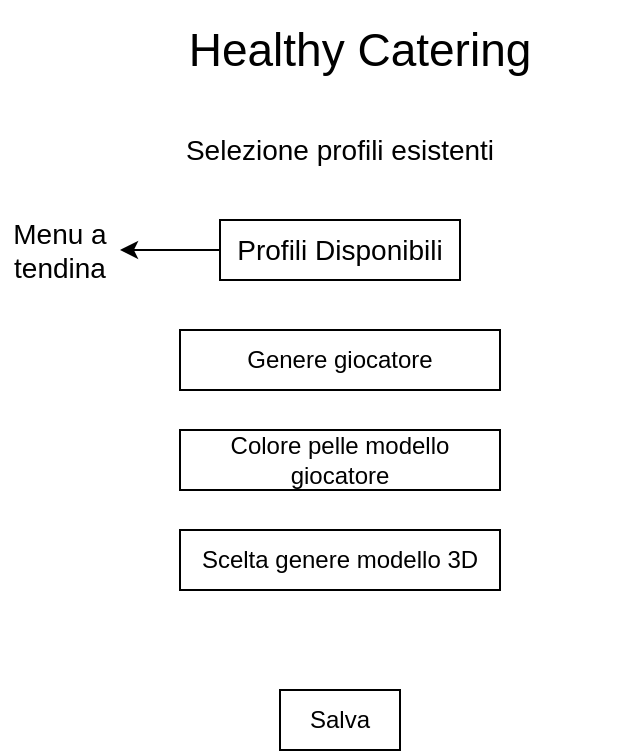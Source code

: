 <mxfile version="18.0.4" type="device"><diagram id="NQwU-n69bkvYqF5bR15z" name="Page-1"><mxGraphModel dx="462" dy="701" grid="1" gridSize="10" guides="1" tooltips="1" connect="1" arrows="1" fold="1" page="1" pageScale="1" pageWidth="850" pageHeight="1100" math="0" shadow="0"><root><mxCell id="0"/><mxCell id="1" parent="0"/><mxCell id="5kHS8itfQo9-WrZJLISe-5" value="&lt;font style=&quot;font-size: 23px&quot;&gt;Healthy Catering&lt;/font&gt;" style="text;html=1;strokeColor=none;fillColor=none;align=center;verticalAlign=middle;whiteSpace=wrap;rounded=0;" parent="1" vertex="1"><mxGeometry x="150" y="40" width="280" height="50" as="geometry"/></mxCell><mxCell id="2aqUymdjcp8n0s2Q9FPQ-1" value="&lt;font style=&quot;font-size: 14px;&quot;&gt;Selezione profili esistenti&lt;/font&gt;" style="text;html=1;strokeColor=none;fillColor=none;align=center;verticalAlign=middle;whiteSpace=wrap;rounded=0;" parent="1" vertex="1"><mxGeometry x="195" y="100" width="170" height="30" as="geometry"/></mxCell><mxCell id="2aqUymdjcp8n0s2Q9FPQ-3" value="Profili Disponibili" style="rounded=0;whiteSpace=wrap;html=1;fontSize=14;" parent="1" vertex="1"><mxGeometry x="220" y="150" width="120" height="30" as="geometry"/></mxCell><mxCell id="2aqUymdjcp8n0s2Q9FPQ-4" value="" style="endArrow=classic;html=1;rounded=0;fontSize=14;exitX=0;exitY=0.5;exitDx=0;exitDy=0;" parent="1" source="2aqUymdjcp8n0s2Q9FPQ-3" target="2aqUymdjcp8n0s2Q9FPQ-5" edge="1"><mxGeometry width="50" height="50" relative="1" as="geometry"><mxPoint x="400" y="260" as="sourcePoint"/><mxPoint x="150" y="165" as="targetPoint"/></mxGeometry></mxCell><mxCell id="2aqUymdjcp8n0s2Q9FPQ-5" value="Menu a tendina" style="text;html=1;strokeColor=none;fillColor=none;align=center;verticalAlign=middle;whiteSpace=wrap;rounded=0;fontSize=14;" parent="1" vertex="1"><mxGeometry x="110" y="150" width="60" height="30" as="geometry"/></mxCell><mxCell id="pLIOdFzJCBNVBSJiaxUy-1" value="Genere giocatore" style="rounded=0;whiteSpace=wrap;html=1;hachureGap=4;" vertex="1" parent="1"><mxGeometry x="200" y="205" width="160" height="30" as="geometry"/></mxCell><mxCell id="pLIOdFzJCBNVBSJiaxUy-2" value="Colore pelle modello giocatore" style="rounded=0;whiteSpace=wrap;html=1;hachureGap=4;" vertex="1" parent="1"><mxGeometry x="200" y="255" width="160" height="30" as="geometry"/></mxCell><mxCell id="pLIOdFzJCBNVBSJiaxUy-3" value="Scelta genere modello 3D" style="rounded=0;whiteSpace=wrap;html=1;hachureGap=4;" vertex="1" parent="1"><mxGeometry x="200" y="305" width="160" height="30" as="geometry"/></mxCell><mxCell id="pLIOdFzJCBNVBSJiaxUy-4" value="Salva" style="rounded=0;whiteSpace=wrap;html=1;hachureGap=4;" vertex="1" parent="1"><mxGeometry x="250" y="385" width="60" height="30" as="geometry"/></mxCell></root></mxGraphModel></diagram></mxfile>